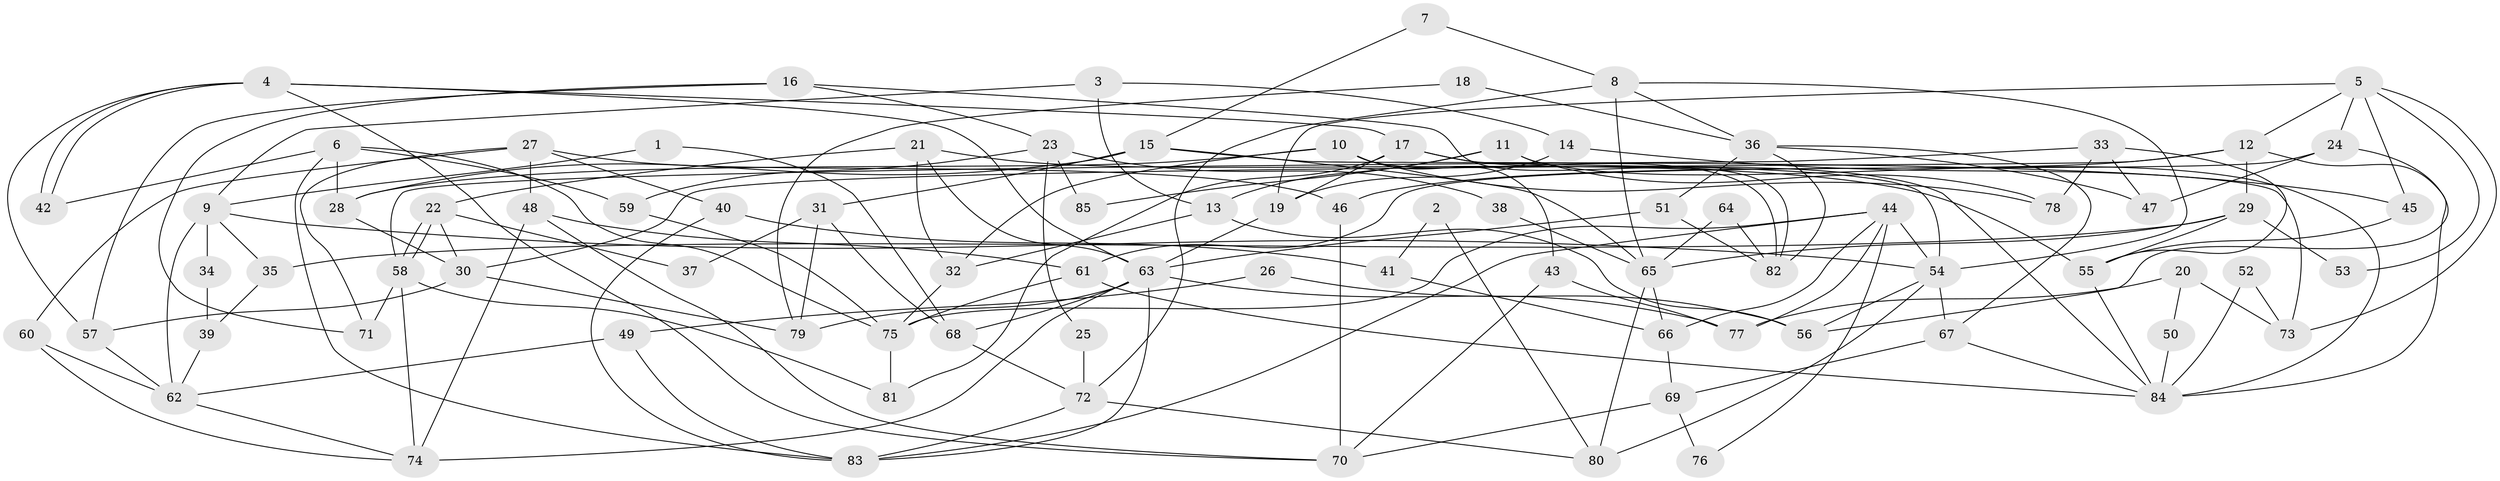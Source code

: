 // coarse degree distribution, {4: 0.15254237288135594, 2: 0.1864406779661017, 10: 0.01694915254237288, 8: 0.13559322033898305, 7: 0.05084745762711865, 5: 0.13559322033898305, 6: 0.03389830508474576, 9: 0.05084745762711865, 3: 0.22033898305084745, 11: 0.01694915254237288}
// Generated by graph-tools (version 1.1) at 2025/18/03/04/25 18:18:46]
// undirected, 85 vertices, 170 edges
graph export_dot {
graph [start="1"]
  node [color=gray90,style=filled];
  1;
  2;
  3;
  4;
  5;
  6;
  7;
  8;
  9;
  10;
  11;
  12;
  13;
  14;
  15;
  16;
  17;
  18;
  19;
  20;
  21;
  22;
  23;
  24;
  25;
  26;
  27;
  28;
  29;
  30;
  31;
  32;
  33;
  34;
  35;
  36;
  37;
  38;
  39;
  40;
  41;
  42;
  43;
  44;
  45;
  46;
  47;
  48;
  49;
  50;
  51;
  52;
  53;
  54;
  55;
  56;
  57;
  58;
  59;
  60;
  61;
  62;
  63;
  64;
  65;
  66;
  67;
  68;
  69;
  70;
  71;
  72;
  73;
  74;
  75;
  76;
  77;
  78;
  79;
  80;
  81;
  82;
  83;
  84;
  85;
  1 -- 68;
  1 -- 9;
  2 -- 80;
  2 -- 41;
  3 -- 9;
  3 -- 14;
  3 -- 13;
  4 -- 63;
  4 -- 42;
  4 -- 42;
  4 -- 17;
  4 -- 57;
  4 -- 70;
  5 -- 12;
  5 -- 19;
  5 -- 24;
  5 -- 45;
  5 -- 53;
  5 -- 73;
  6 -- 75;
  6 -- 83;
  6 -- 28;
  6 -- 42;
  6 -- 59;
  7 -- 15;
  7 -- 8;
  8 -- 54;
  8 -- 72;
  8 -- 36;
  8 -- 65;
  9 -- 62;
  9 -- 54;
  9 -- 34;
  9 -- 35;
  10 -- 32;
  10 -- 82;
  10 -- 28;
  10 -- 43;
  10 -- 78;
  11 -- 84;
  11 -- 13;
  11 -- 78;
  11 -- 85;
  12 -- 29;
  12 -- 30;
  12 -- 46;
  12 -- 84;
  13 -- 56;
  13 -- 32;
  14 -- 19;
  14 -- 45;
  15 -- 31;
  15 -- 28;
  15 -- 65;
  15 -- 73;
  16 -- 71;
  16 -- 57;
  16 -- 23;
  16 -- 82;
  17 -- 84;
  17 -- 19;
  17 -- 54;
  17 -- 81;
  18 -- 79;
  18 -- 36;
  19 -- 63;
  20 -- 73;
  20 -- 77;
  20 -- 50;
  21 -- 32;
  21 -- 55;
  21 -- 22;
  21 -- 63;
  22 -- 58;
  22 -- 58;
  22 -- 30;
  22 -- 37;
  23 -- 59;
  23 -- 25;
  23 -- 38;
  23 -- 85;
  24 -- 61;
  24 -- 47;
  24 -- 56;
  25 -- 72;
  26 -- 49;
  26 -- 56;
  27 -- 46;
  27 -- 48;
  27 -- 40;
  27 -- 60;
  27 -- 71;
  28 -- 30;
  29 -- 55;
  29 -- 65;
  29 -- 35;
  29 -- 53;
  30 -- 57;
  30 -- 79;
  31 -- 79;
  31 -- 68;
  31 -- 37;
  32 -- 75;
  33 -- 58;
  33 -- 78;
  33 -- 47;
  33 -- 55;
  34 -- 39;
  35 -- 39;
  36 -- 47;
  36 -- 51;
  36 -- 67;
  36 -- 82;
  38 -- 65;
  39 -- 62;
  40 -- 83;
  40 -- 41;
  41 -- 66;
  43 -- 70;
  43 -- 77;
  44 -- 54;
  44 -- 77;
  44 -- 66;
  44 -- 75;
  44 -- 76;
  44 -- 83;
  45 -- 55;
  46 -- 70;
  48 -- 74;
  48 -- 61;
  48 -- 70;
  49 -- 83;
  49 -- 62;
  50 -- 84;
  51 -- 82;
  51 -- 63;
  52 -- 84;
  52 -- 73;
  54 -- 67;
  54 -- 56;
  54 -- 80;
  55 -- 84;
  57 -- 62;
  58 -- 74;
  58 -- 71;
  58 -- 81;
  59 -- 75;
  60 -- 74;
  60 -- 62;
  61 -- 75;
  61 -- 84;
  62 -- 74;
  63 -- 68;
  63 -- 74;
  63 -- 77;
  63 -- 79;
  63 -- 83;
  64 -- 65;
  64 -- 82;
  65 -- 66;
  65 -- 80;
  66 -- 69;
  67 -- 69;
  67 -- 84;
  68 -- 72;
  69 -- 70;
  69 -- 76;
  72 -- 83;
  72 -- 80;
  75 -- 81;
}
